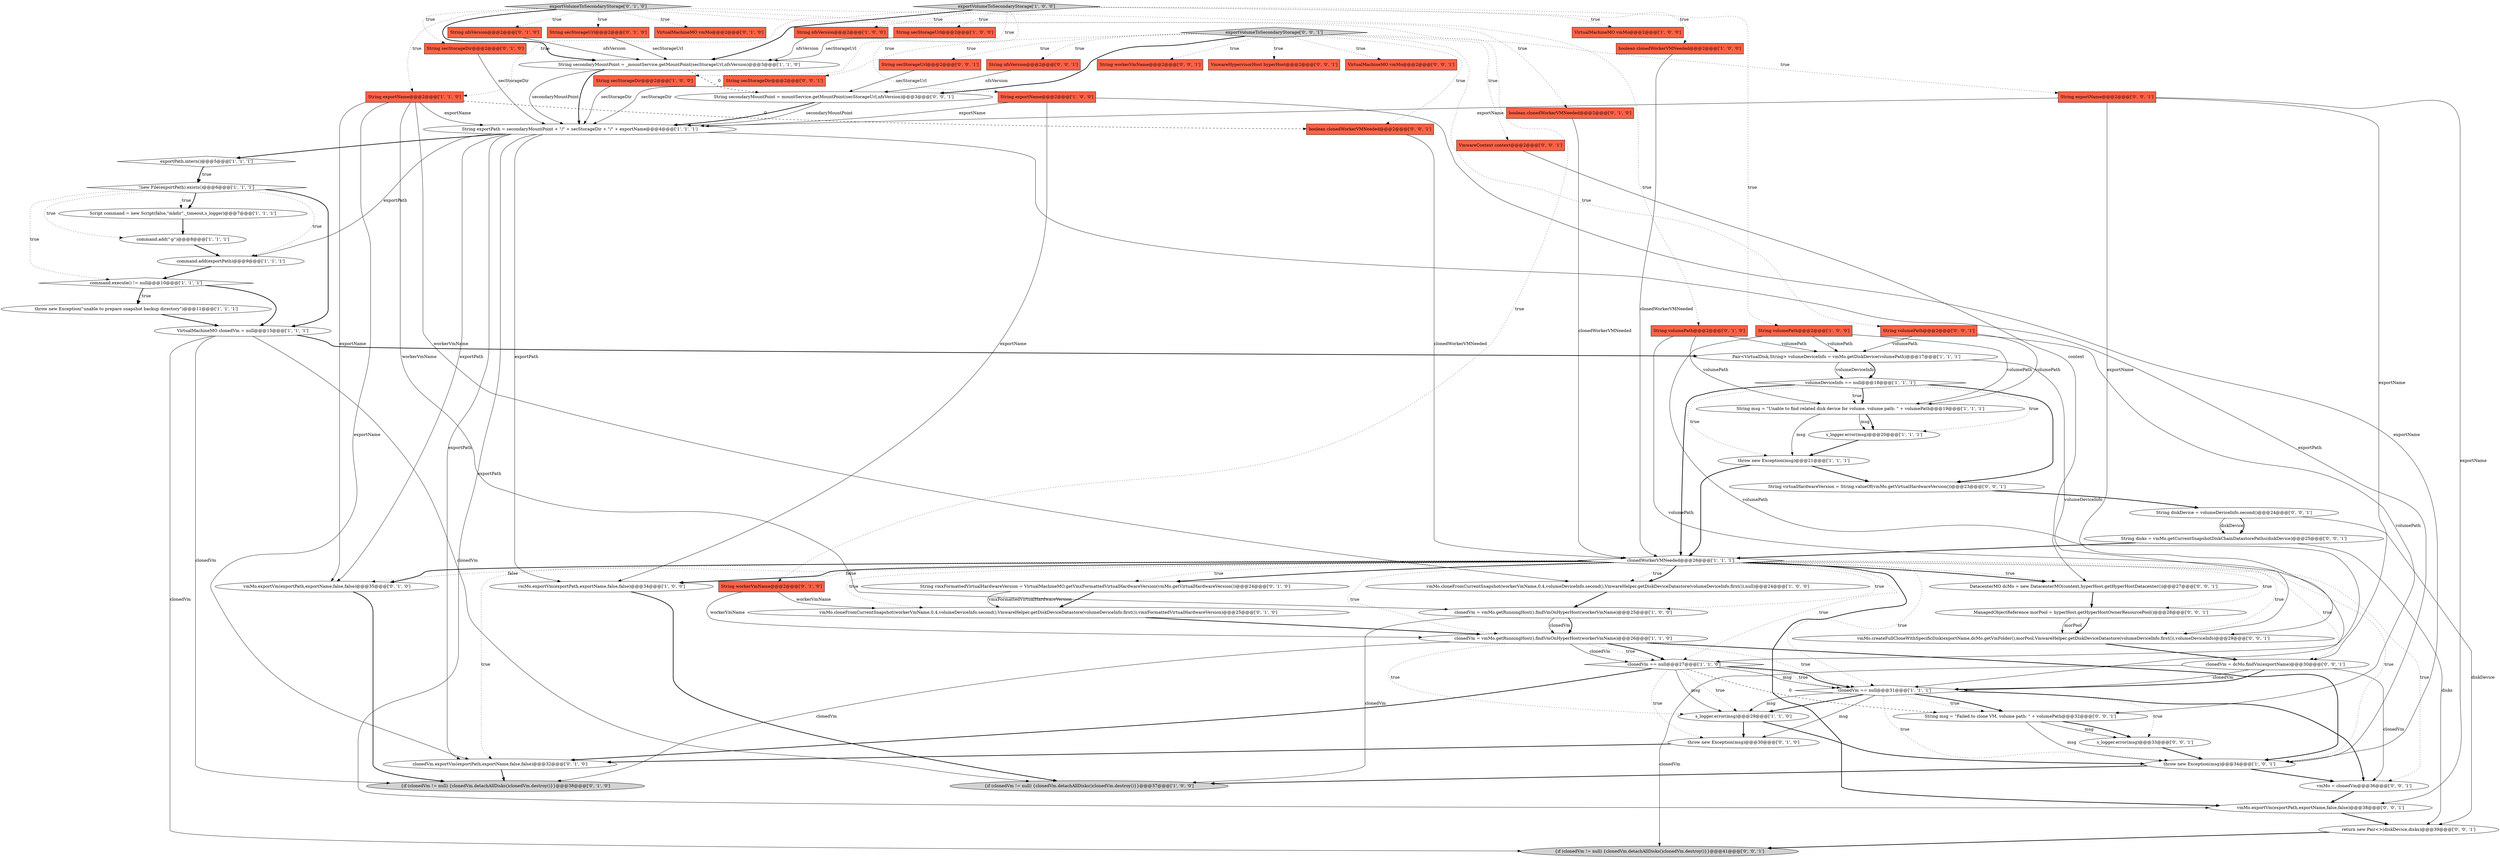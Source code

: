 digraph {
24 [style = filled, label = "String exportPath = secondaryMountPoint + \"/\" + secStorageDir + \"/\" + exportName@@@4@@@['1', '1', '1']", fillcolor = white, shape = ellipse image = "AAA0AAABBB1BBB"];
26 [style = filled, label = "volumeDeviceInfo == null@@@18@@@['1', '1', '1']", fillcolor = white, shape = diamond image = "AAA0AAABBB1BBB"];
0 [style = filled, label = "String secStorageUrl@@@2@@@['1', '0', '0']", fillcolor = tomato, shape = box image = "AAA0AAABBB1BBB"];
3 [style = filled, label = "exportPath.intern()@@@5@@@['1', '1', '1']", fillcolor = white, shape = diamond image = "AAA0AAABBB1BBB"];
39 [style = filled, label = "clonedVm.exportVm(exportPath,exportName,false,false)@@@32@@@['0', '1', '0']", fillcolor = white, shape = ellipse image = "AAA0AAABBB2BBB"];
41 [style = filled, label = "exportVolumeToSecondaryStorage['0', '1', '0']", fillcolor = lightgray, shape = diamond image = "AAA0AAABBB2BBB"];
61 [style = filled, label = "String secStorageDir@@@2@@@['0', '0', '1']", fillcolor = tomato, shape = box image = "AAA0AAABBB3BBB"];
6 [style = filled, label = "{if (clonedVm != null) {clonedVm.detachAllDisks()clonedVm.destroy()}}@@@37@@@['1', '0', '0']", fillcolor = lightgray, shape = ellipse image = "AAA0AAABBB1BBB"];
12 [style = filled, label = "vmMo.exportVm(exportPath,exportName,false,false)@@@34@@@['1', '0', '0']", fillcolor = white, shape = ellipse image = "AAA0AAABBB1BBB"];
51 [style = filled, label = "String secStorageUrl@@@2@@@['0', '0', '1']", fillcolor = tomato, shape = box image = "AAA0AAABBB3BBB"];
62 [style = filled, label = "VmwareHypervisorHost hyperHost@@@2@@@['0', '0', '1']", fillcolor = tomato, shape = box image = "AAA0AAABBB3BBB"];
60 [style = filled, label = "VmwareContext context@@@2@@@['0', '0', '1']", fillcolor = tomato, shape = box image = "AAA0AAABBB3BBB"];
21 [style = filled, label = "vmMo.cloneFromCurrentSnapshot(workerVmName,0,4,volumeDeviceInfo.second(),VmwareHelper.getDiskDeviceDatastore(volumeDeviceInfo.first()),null)@@@24@@@['1', '0', '0']", fillcolor = white, shape = ellipse image = "AAA0AAABBB1BBB"];
27 [style = filled, label = "exportVolumeToSecondaryStorage['1', '0', '0']", fillcolor = lightgray, shape = diamond image = "AAA0AAABBB1BBB"];
20 [style = filled, label = "String msg = \"Unable to find related disk device for volume. volume path: \" + volumePath@@@19@@@['1', '1', '1']", fillcolor = white, shape = ellipse image = "AAA0AAABBB1BBB"];
17 [style = filled, label = "String nfsVersion@@@2@@@['1', '0', '0']", fillcolor = tomato, shape = box image = "AAA0AAABBB1BBB"];
29 [style = filled, label = "String exportName@@@2@@@['1', '1', '0']", fillcolor = tomato, shape = box image = "AAA0AAABBB1BBB"];
46 [style = filled, label = "throw new Exception(msg)@@@30@@@['0', '1', '0']", fillcolor = white, shape = ellipse image = "AAA0AAABBB2BBB"];
65 [style = filled, label = "ManagedObjectReference morPool = hyperHost.getHyperHostOwnerResourcePool()@@@28@@@['0', '0', '1']", fillcolor = white, shape = ellipse image = "AAA0AAABBB3BBB"];
59 [style = filled, label = "String nfsVersion@@@2@@@['0', '0', '1']", fillcolor = tomato, shape = box image = "AAA0AAABBB3BBB"];
43 [style = filled, label = "vmMo.exportVm(exportPath,exportName,false,false)@@@35@@@['0', '1', '0']", fillcolor = white, shape = ellipse image = "AAA0AAABBB2BBB"];
57 [style = filled, label = "String volumePath@@@2@@@['0', '0', '1']", fillcolor = tomato, shape = box image = "AAA0AAABBB3BBB"];
18 [style = filled, label = "s_logger.error(msg)@@@20@@@['1', '1', '1']", fillcolor = white, shape = ellipse image = "AAA0AAABBB1BBB"];
58 [style = filled, label = "DatacenterMO dcMo = new DatacenterMO(context,hyperHost.getHyperHostDatacenter())@@@27@@@['0', '0', '1']", fillcolor = white, shape = ellipse image = "AAA0AAABBB3BBB"];
16 [style = filled, label = "String exportName@@@2@@@['1', '0', '0']", fillcolor = tomato, shape = box image = "AAA0AAABBB1BBB"];
2 [style = filled, label = "boolean clonedWorkerVMNeeded@@@2@@@['1', '0', '0']", fillcolor = tomato, shape = box image = "AAA0AAABBB1BBB"];
32 [style = filled, label = "command.add(\"-p\")@@@8@@@['1', '1', '1']", fillcolor = white, shape = ellipse image = "AAA0AAABBB1BBB"];
67 [style = filled, label = "String diskDevice = volumeDeviceInfo.second()@@@24@@@['0', '0', '1']", fillcolor = white, shape = ellipse image = "AAA0AAABBB3BBB"];
1 [style = filled, label = "Script command = new Script(false,\"mkdir\",_timeout,s_logger)@@@7@@@['1', '1', '1']", fillcolor = white, shape = ellipse image = "AAA0AAABBB1BBB"];
4 [style = filled, label = "VirtualMachineMO vmMo@@@2@@@['1', '0', '0']", fillcolor = tomato, shape = box image = "AAA0AAABBB1BBB"];
23 [style = filled, label = "throw new Exception(msg)@@@34@@@['1', '0', '1']", fillcolor = white, shape = ellipse image = "AAA0AAABBB1BBB"];
52 [style = filled, label = "String msg = \"Failed to clone VM. volume path: \" + volumePath@@@32@@@['0', '0', '1']", fillcolor = white, shape = ellipse image = "AAA0AAABBB3BBB"];
63 [style = filled, label = "exportVolumeToSecondaryStorage['0', '0', '1']", fillcolor = lightgray, shape = diamond image = "AAA0AAABBB3BBB"];
71 [style = filled, label = "String disks = vmMo.getCurrentSnapshotDiskChainDatastorePaths(diskDevice)@@@25@@@['0', '0', '1']", fillcolor = white, shape = ellipse image = "AAA0AAABBB3BBB"];
7 [style = filled, label = "clonedVm = vmMo.getRunningHost().findVmOnHyperHost(workerVmName)@@@26@@@['1', '1', '0']", fillcolor = white, shape = ellipse image = "AAA0AAABBB1BBB"];
54 [style = filled, label = "vmMo.exportVm(exportPath,exportName,false,false)@@@38@@@['0', '0', '1']", fillcolor = white, shape = ellipse image = "AAA0AAABBB3BBB"];
44 [style = filled, label = "boolean clonedWorkerVMNeeded@@@2@@@['0', '1', '0']", fillcolor = tomato, shape = box image = "AAA0AAABBB2BBB"];
66 [style = filled, label = "VirtualMachineMO vmMo@@@2@@@['0', '0', '1']", fillcolor = tomato, shape = box image = "AAA0AAABBB3BBB"];
14 [style = filled, label = "command.add(exportPath)@@@9@@@['1', '1', '1']", fillcolor = white, shape = ellipse image = "AAA0AAABBB1BBB"];
15 [style = filled, label = "clonedVm = vmMo.getRunningHost().findVmOnHyperHost(workerVmName)@@@25@@@['1', '0', '0']", fillcolor = white, shape = ellipse image = "AAA0AAABBB1BBB"];
9 [style = filled, label = "clonedVm == null@@@31@@@['1', '1', '1']", fillcolor = white, shape = diamond image = "AAA0AAABBB1BBB"];
40 [style = filled, label = "String secStorageDir@@@2@@@['0', '1', '0']", fillcolor = tomato, shape = box image = "AAA0AAABBB2BBB"];
10 [style = filled, label = "String secStorageDir@@@2@@@['1', '0', '0']", fillcolor = tomato, shape = box image = "AAA0AAABBB1BBB"];
49 [style = filled, label = "String exportName@@@2@@@['0', '0', '1']", fillcolor = tomato, shape = box image = "AAA0AAABBB3BBB"];
55 [style = filled, label = "vmMo.createFullCloneWithSpecificDisk(exportName,dcMo.getVmFolder(),morPool,VmwareHelper.getDiskDeviceDatastore(volumeDeviceInfo.first()),volumeDeviceInfo)@@@29@@@['0', '0', '1']", fillcolor = white, shape = ellipse image = "AAA0AAABBB3BBB"];
70 [style = filled, label = "boolean clonedWorkerVMNeeded@@@2@@@['0', '0', '1']", fillcolor = tomato, shape = box image = "AAA0AAABBB3BBB"];
34 [style = filled, label = "String workerVmName@@@2@@@['0', '1', '0']", fillcolor = tomato, shape = box image = "AAA0AAABBB2BBB"];
30 [style = filled, label = "clonedVm == null@@@27@@@['1', '1', '0']", fillcolor = white, shape = diamond image = "AAA0AAABBB1BBB"];
68 [style = filled, label = "String workerVmName@@@2@@@['0', '0', '1']", fillcolor = tomato, shape = box image = "AAA0AAABBB3BBB"];
37 [style = filled, label = "VirtualMachineMO vmMo@@@2@@@['0', '1', '0']", fillcolor = tomato, shape = box image = "AAA0AAABBB2BBB"];
8 [style = filled, label = "s_logger.error(msg)@@@29@@@['1', '1', '0']", fillcolor = white, shape = ellipse image = "AAA0AAABBB1BBB"];
28 [style = filled, label = "String secondaryMountPoint = _mountService.getMountPoint(secStorageUrl,nfsVersion)@@@3@@@['1', '1', '0']", fillcolor = white, shape = ellipse image = "AAA0AAABBB1BBB"];
33 [style = filled, label = "VirtualMachineMO clonedVm = null@@@15@@@['1', '1', '1']", fillcolor = white, shape = ellipse image = "AAA0AAABBB1BBB"];
31 [style = filled, label = "!new File(exportPath).exists()@@@6@@@['1', '1', '1']", fillcolor = white, shape = diamond image = "AAA0AAABBB1BBB"];
50 [style = filled, label = "String secondaryMountPoint = mountService.getMountPoint(secStorageUrl,nfsVersion)@@@3@@@['0', '0', '1']", fillcolor = white, shape = ellipse image = "AAA0AAABBB3BBB"];
22 [style = filled, label = "throw new Exception(msg)@@@21@@@['1', '1', '1']", fillcolor = white, shape = ellipse image = "AAA0AAABBB1BBB"];
13 [style = filled, label = "String volumePath@@@2@@@['1', '0', '0']", fillcolor = tomato, shape = box image = "AAA0AAABBB1BBB"];
64 [style = filled, label = "{if (clonedVm != null) {clonedVm.detachAllDisks()clonedVm.destroy()}}@@@41@@@['0', '0', '1']", fillcolor = lightgray, shape = ellipse image = "AAA0AAABBB3BBB"];
11 [style = filled, label = "command.execute() != null@@@10@@@['1', '1', '1']", fillcolor = white, shape = diamond image = "AAA0AAABBB1BBB"];
47 [style = filled, label = "String vmxFormattedVirtualHardwareVersion = VirtualMachineMO.getVmxFormattedVirtualHardwareVersion(vmMo.getVirtualHardwareVersion())@@@24@@@['0', '1', '0']", fillcolor = white, shape = ellipse image = "AAA0AAABBB2BBB"];
56 [style = filled, label = "String virtualHardwareVersion = String.valueOf(vmMo.getVirtualHardwareVersion())@@@23@@@['0', '0', '1']", fillcolor = white, shape = ellipse image = "AAA0AAABBB3BBB"];
45 [style = filled, label = "String volumePath@@@2@@@['0', '1', '0']", fillcolor = tomato, shape = box image = "AAA0AAABBB2BBB"];
25 [style = filled, label = "clonedWorkerVMNeeded@@@26@@@['1', '1', '1']", fillcolor = white, shape = diamond image = "AAA0AAABBB1BBB"];
35 [style = filled, label = "{if (clonedVm != null) {clonedVm.detachAllDisks()clonedVm.destroy()}}@@@38@@@['0', '1', '0']", fillcolor = lightgray, shape = ellipse image = "AAA0AAABBB2BBB"];
36 [style = filled, label = "String nfsVersion@@@2@@@['0', '1', '0']", fillcolor = tomato, shape = box image = "AAA0AAABBB2BBB"];
53 [style = filled, label = "vmMo = clonedVm@@@36@@@['0', '0', '1']", fillcolor = white, shape = ellipse image = "AAA0AAABBB3BBB"];
5 [style = filled, label = "Pair<VirtualDisk,String> volumeDeviceInfo = vmMo.getDiskDevice(volumePath)@@@17@@@['1', '1', '1']", fillcolor = white, shape = ellipse image = "AAA0AAABBB1BBB"];
72 [style = filled, label = "return new Pair<>(diskDevice,disks)@@@39@@@['0', '0', '1']", fillcolor = white, shape = ellipse image = "AAA0AAABBB3BBB"];
19 [style = filled, label = "throw new Exception(\"unable to prepare snapshot backup directory\")@@@11@@@['1', '1', '1']", fillcolor = white, shape = ellipse image = "AAA0AAABBB1BBB"];
69 [style = filled, label = "clonedVm = dcMo.findVm(exportName)@@@30@@@['0', '0', '1']", fillcolor = white, shape = ellipse image = "AAA0AAABBB3BBB"];
38 [style = filled, label = "vmMo.cloneFromCurrentSnapshot(workerVmName,0,4,volumeDeviceInfo.second(),VmwareHelper.getDiskDeviceDatastore(volumeDeviceInfo.first()),vmxFormattedVirtualHardwareVersion)@@@25@@@['0', '1', '0']", fillcolor = white, shape = ellipse image = "AAA1AAABBB2BBB"];
48 [style = filled, label = "s_logger.error(msg)@@@33@@@['0', '0', '1']", fillcolor = white, shape = ellipse image = "AAA0AAABBB3BBB"];
42 [style = filled, label = "String secStorageUrl@@@2@@@['0', '1', '0']", fillcolor = tomato, shape = box image = "AAA0AAABBB2BBB"];
25->30 [style = dotted, label="true"];
20->18 [style = solid, label="msg"];
7->23 [style = bold, label=""];
51->50 [style = solid, label="secStorageUrl"];
7->30 [style = solid, label="clonedVm"];
33->64 [style = solid, label="clonedVm"];
25->58 [style = bold, label=""];
25->9 [style = dotted, label="true"];
25->69 [style = dotted, label="true"];
63->50 [style = bold, label=""];
63->57 [style = dotted, label="true"];
13->30 [style = solid, label="volumePath"];
30->9 [style = solid, label="msg"];
63->51 [style = dotted, label="true"];
24->23 [style = solid, label="exportPath"];
13->5 [style = solid, label="volumePath"];
25->21 [style = dotted, label="true"];
29->21 [style = solid, label="workerVmName"];
36->28 [style = solid, label="nfsVersion"];
16->24 [style = solid, label="exportName"];
14->11 [style = bold, label=""];
25->53 [style = dotted, label="true"];
27->2 [style = dotted, label="true"];
25->12 [style = bold, label=""];
19->33 [style = bold, label=""];
57->20 [style = solid, label="volumePath"];
71->72 [style = solid, label="disks"];
31->14 [style = dotted, label="true"];
26->25 [style = bold, label=""];
33->6 [style = solid, label="clonedVm"];
24->54 [style = solid, label="exportPath"];
11->19 [style = dotted, label="true"];
54->72 [style = bold, label=""];
34->7 [style = solid, label="workerVmName"];
24->43 [style = solid, label="exportPath"];
41->40 [style = dotted, label="true"];
25->65 [style = dotted, label="true"];
31->32 [style = dotted, label="true"];
69->9 [style = solid, label="clonedVm"];
27->0 [style = dotted, label="true"];
41->45 [style = dotted, label="true"];
45->20 [style = solid, label="volumePath"];
26->56 [style = bold, label=""];
69->64 [style = solid, label="clonedVm"];
41->29 [style = dotted, label="true"];
70->25 [style = solid, label="clonedWorkerVMNeeded"];
31->33 [style = bold, label=""];
10->24 [style = solid, label="secStorageDir"];
24->12 [style = solid, label="exportPath"];
57->52 [style = solid, label="volumePath"];
16->23 [style = solid, label="exportName"];
27->16 [style = dotted, label="true"];
9->52 [style = bold, label=""];
50->24 [style = bold, label=""];
27->29 [style = dotted, label="true"];
9->46 [style = solid, label="msg"];
27->28 [style = bold, label=""];
27->4 [style = dotted, label="true"];
63->62 [style = dotted, label="true"];
30->8 [style = dotted, label="true"];
45->9 [style = solid, label="volumePath"];
20->18 [style = bold, label=""];
39->35 [style = bold, label=""];
7->8 [style = dotted, label="true"];
34->38 [style = solid, label="workerVmName"];
8->23 [style = bold, label=""];
20->22 [style = solid, label="msg"];
41->44 [style = dotted, label="true"];
29->15 [style = solid, label="workerVmName"];
15->7 [style = bold, label=""];
55->69 [style = bold, label=""];
71->25 [style = bold, label=""];
63->66 [style = dotted, label="true"];
58->65 [style = bold, label=""];
25->21 [style = bold, label=""];
3->31 [style = dotted, label="true"];
25->43 [style = bold, label=""];
5->26 [style = solid, label="volumeDeviceInfo"];
46->39 [style = bold, label=""];
69->53 [style = solid, label="clonedVm"];
67->71 [style = solid, label="diskDevice"];
38->7 [style = bold, label=""];
22->25 [style = bold, label=""];
22->56 [style = bold, label=""];
47->38 [style = bold, label=""];
57->5 [style = solid, label="volumePath"];
65->55 [style = bold, label=""];
72->64 [style = bold, label=""];
23->53 [style = bold, label=""];
33->35 [style = solid, label="clonedVm"];
9->53 [style = bold, label=""];
24->39 [style = solid, label="exportPath"];
7->30 [style = dotted, label="true"];
29->24 [style = solid, label="exportName"];
26->22 [style = dotted, label="true"];
27->10 [style = dotted, label="true"];
63->60 [style = dotted, label="true"];
1->32 [style = bold, label=""];
67->71 [style = bold, label=""];
9->23 [style = dotted, label="true"];
59->50 [style = solid, label="nfsVersion"];
33->5 [style = bold, label=""];
53->54 [style = bold, label=""];
8->46 [style = bold, label=""];
31->11 [style = dotted, label="true"];
63->68 [style = dotted, label="true"];
25->55 [style = dotted, label="true"];
63->49 [style = dotted, label="true"];
21->15 [style = bold, label=""];
15->6 [style = solid, label="clonedVm"];
18->22 [style = bold, label=""];
24->14 [style = solid, label="exportPath"];
44->25 [style = solid, label="clonedWorkerVMNeeded"];
49->24 [style = solid, label="exportName"];
26->20 [style = bold, label=""];
32->14 [style = bold, label=""];
41->36 [style = dotted, label="true"];
50->24 [style = solid, label="secondaryMountPoint"];
25->43 [style = dotted, label="false"];
49->69 [style = solid, label="exportName"];
43->35 [style = bold, label=""];
30->52 [style = dashed, label="0"];
23->6 [style = bold, label=""];
15->7 [style = solid, label="clonedVm"];
7->35 [style = solid, label="clonedVm"];
49->55 [style = solid, label="exportName"];
3->31 [style = bold, label=""];
27->13 [style = dotted, label="true"];
25->38 [style = dotted, label="true"];
11->19 [style = bold, label=""];
41->37 [style = dotted, label="true"];
24->3 [style = bold, label=""];
52->48 [style = bold, label=""];
0->28 [style = solid, label="secStorageUrl"];
41->42 [style = dotted, label="true"];
28->24 [style = solid, label="secondaryMountPoint"];
30->9 [style = dotted, label="true"];
47->38 [style = solid, label="vmxFormattedVirtualHardwareVersion"];
25->47 [style = dotted, label="true"];
42->28 [style = solid, label="secStorageUrl"];
63->61 [style = dotted, label="true"];
17->28 [style = solid, label="nfsVersion"];
30->8 [style = solid, label="msg"];
12->6 [style = bold, label=""];
69->9 [style = bold, label=""];
25->54 [style = bold, label=""];
30->39 [style = bold, label=""];
30->46 [style = dotted, label="true"];
41->34 [style = dotted, label="true"];
56->67 [style = bold, label=""];
40->24 [style = solid, label="secStorageDir"];
9->8 [style = solid, label="msg"];
31->1 [style = bold, label=""];
11->33 [style = bold, label=""];
9->48 [style = dotted, label="true"];
27->17 [style = dotted, label="true"];
30->9 [style = bold, label=""];
16->12 [style = solid, label="exportName"];
2->25 [style = solid, label="clonedWorkerVMNeeded"];
13->20 [style = solid, label="volumePath"];
52->48 [style = solid, label="msg"];
29->39 [style = solid, label="exportName"];
26->18 [style = dotted, label="true"];
25->15 [style = dotted, label="true"];
49->54 [style = solid, label="exportName"];
5->26 [style = bold, label=""];
7->9 [style = dotted, label="true"];
63->59 [style = dotted, label="true"];
60->58 [style = solid, label="context"];
28->50 [style = dashed, label="0"];
31->1 [style = dotted, label="true"];
67->72 [style = solid, label="diskDevice"];
5->55 [style = solid, label="volumeDeviceInfo"];
28->24 [style = bold, label=""];
65->55 [style = solid, label="morPool"];
29->70 [style = dashed, label="0"];
45->5 [style = solid, label="volumePath"];
29->43 [style = solid, label="exportName"];
63->70 [style = dotted, label="true"];
52->23 [style = solid, label="msg"];
25->47 [style = bold, label=""];
48->23 [style = bold, label=""];
9->52 [style = dotted, label="true"];
25->7 [style = dotted, label="true"];
25->39 [style = dotted, label="true"];
61->24 [style = solid, label="secStorageDir"];
25->58 [style = dotted, label="true"];
26->20 [style = dotted, label="true"];
9->8 [style = bold, label=""];
25->23 [style = dotted, label="true"];
41->28 [style = bold, label=""];
7->30 [style = bold, label=""];
25->12 [style = dotted, label="false"];
}
